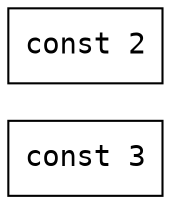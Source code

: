 digraph DF {
  rankdir=LR;
  node [shape=box,fontname="monospace"];
  0 [label="const 3"];
  1 [label="const 2"];
}
